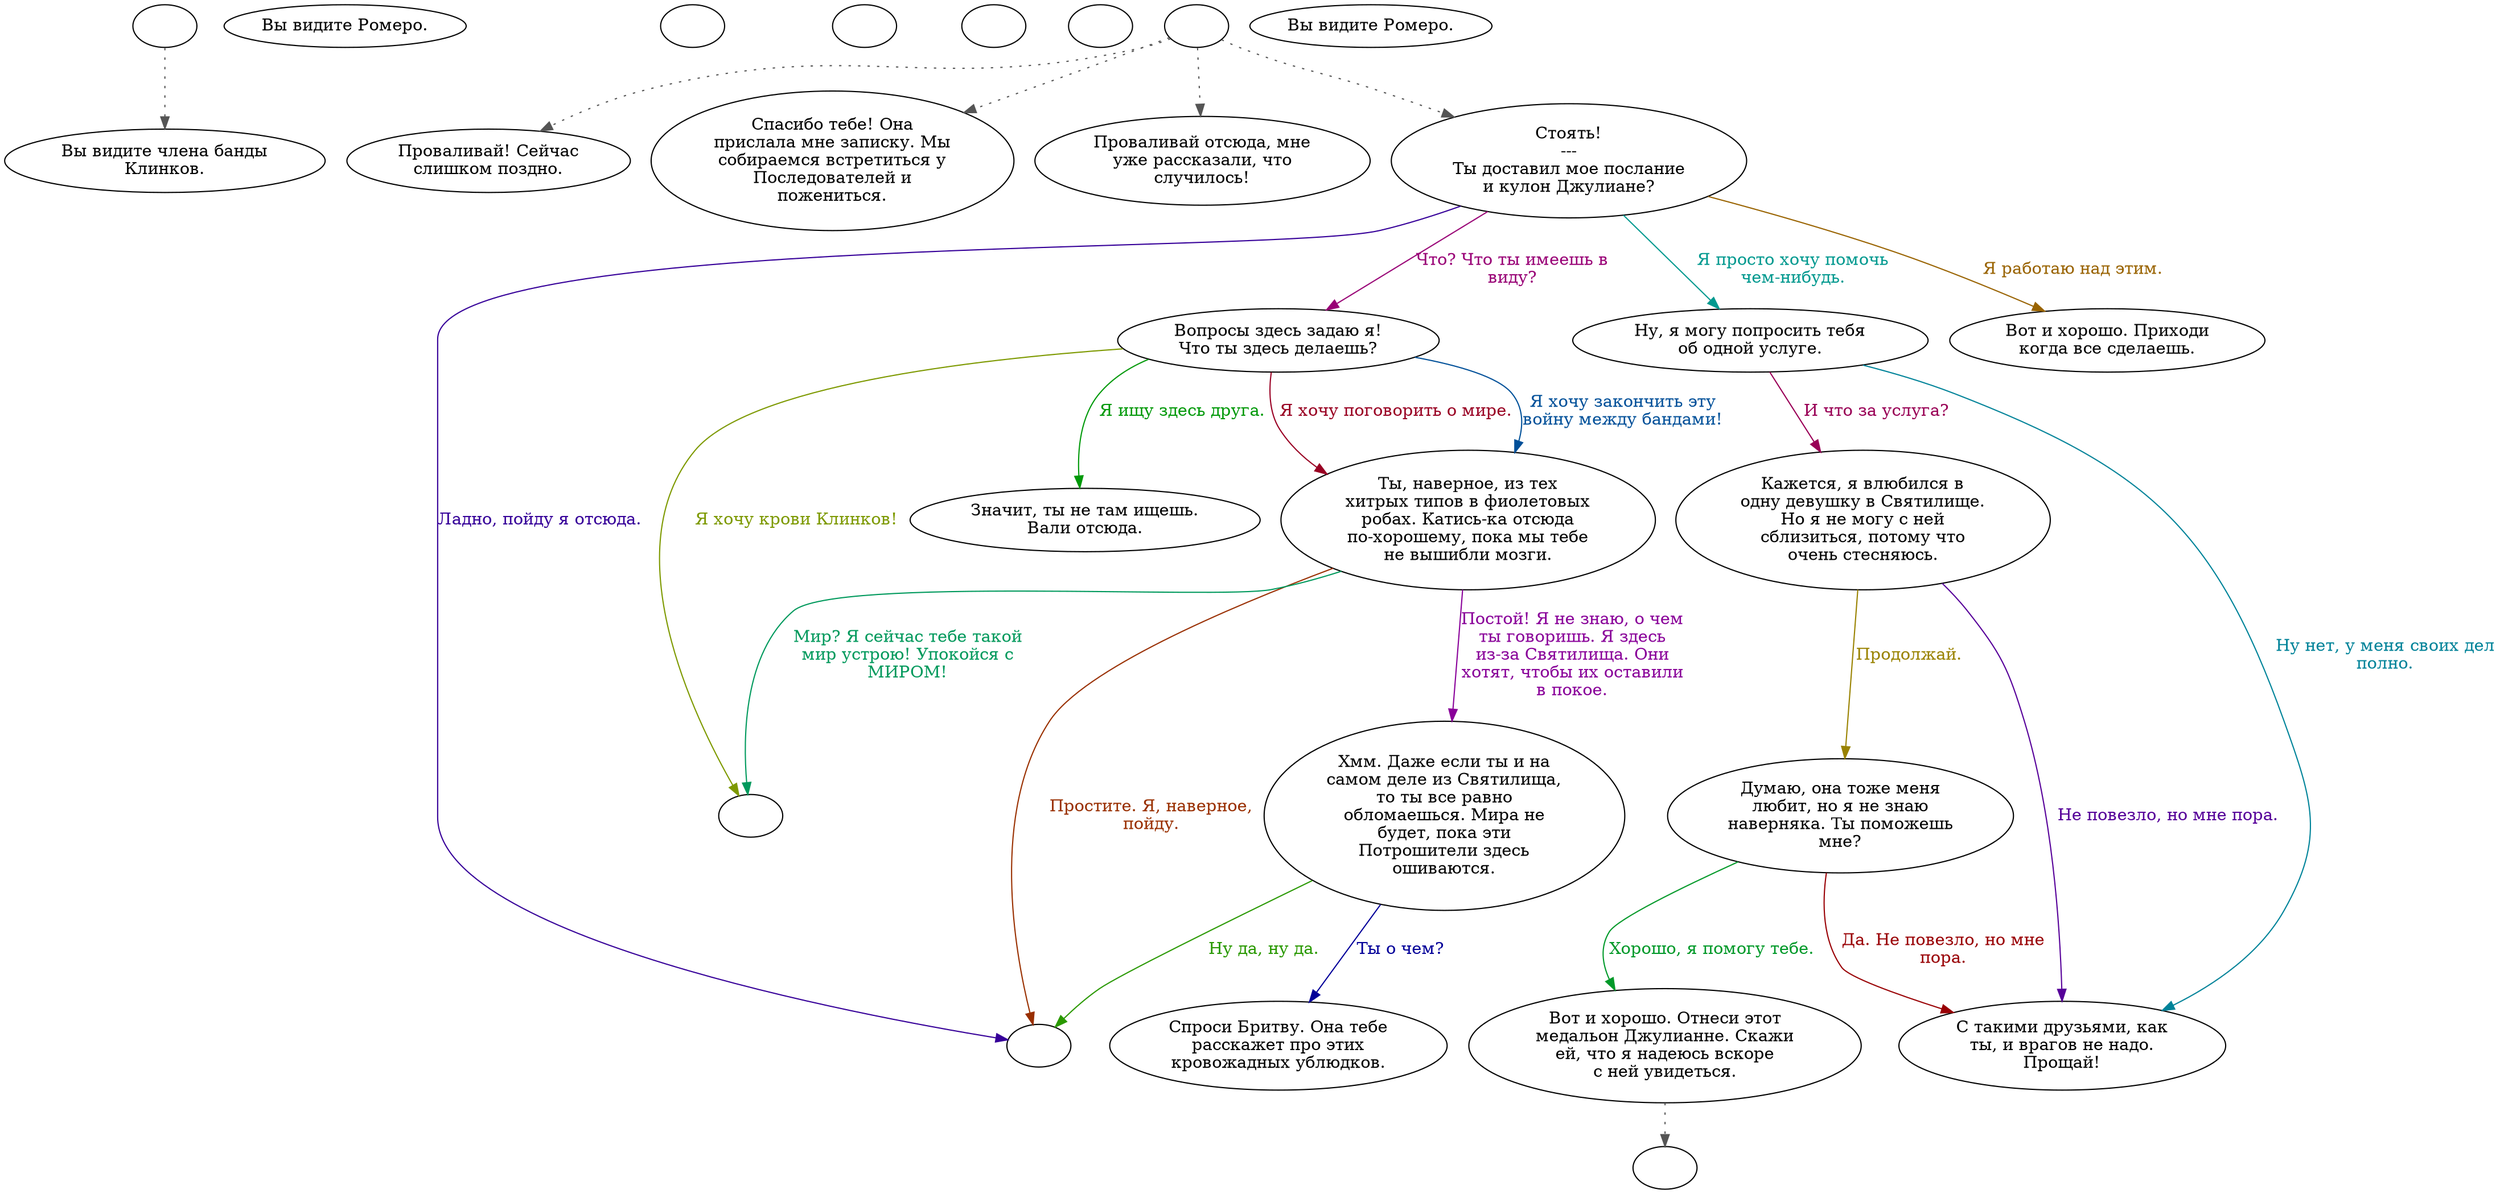 digraph romero {
  "start" [style=filled       fillcolor="#FFFFFF"       color="#000000"]
  "start" -> "description_p_proc" [style=dotted color="#555555"]
  "start" [label=""]
  "look_at_p_proc" [style=filled       fillcolor="#FFFFFF"       color="#000000"]
  "look_at_p_proc" [label="Вы видите Ромеро."]
  "description_p_proc" [style=filled       fillcolor="#FFFFFF"       color="#000000"]
  "description_p_proc" [label="Вы видите члена банды\nКлинков."]
  "critter_p_proc" [style=filled       fillcolor="#FFFFFF"       color="#000000"]
  "critter_p_proc" [label=""]
  "damage_p_proc" [style=filled       fillcolor="#FFFFFF"       color="#000000"]
  "damage_p_proc" [label=""]
  "pickup_p_proc" [style=filled       fillcolor="#FFFFFF"       color="#000000"]
  "pickup_p_proc" [label=""]
  "destroy_p_proc" [style=filled       fillcolor="#FFFFFF"       color="#000000"]
  "destroy_p_proc" [label=""]
  "talk_p_proc" [style=filled       fillcolor="#FFFFFF"       color="#000000"]
  "talk_p_proc" -> "Romero06" [style=dotted color="#555555"]
  "talk_p_proc" -> "Romero13" [style=dotted color="#555555"]
  "talk_p_proc" -> "Romero14" [style=dotted color="#555555"]
  "talk_p_proc" -> "Romero00" [style=dotted color="#555555"]
  "talk_p_proc" [label=""]
  "map_enter_p_proc" [style=filled       fillcolor="#FFFFFF"       color="#000000"]
  "map_enter_p_proc" [label="Вы видите Ромеро."]
  "Romero00" [style=filled       fillcolor="#FFFFFF"       color="#000000"]
  "Romero00" [label="Стоять!\n---\nТы доставил мое послание\nи кулон Джулиане?"]
  "Romero00" -> "Romero01" [label="Что? Что ты имеешь в\nвиду?" color="#990076" fontcolor="#990076"]
  "Romero00" -> "Romero07" [label="Я просто хочу помочь\nчем-нибудь." color="#00998F" fontcolor="#00998F"]
  "Romero00" -> "kulon" [label="Я работаю над этим." color="#996300" fontcolor="#996300"]
  "Romero00" -> "RomeroEnd" [label="Ладно, пойду я отсюда." color="#360099" fontcolor="#360099"]
  "Romero01" [style=filled       fillcolor="#FFFFFF"       color="#000000"]
  "Romero01" [label="Вопросы здесь задаю я!\nЧто ты здесь делаешь?"]
  "Romero01" -> "Romero02" [label="Я ищу здесь друга." color="#009909" fontcolor="#009909"]
  "Romero01" -> "Romero03" [label="Я хочу поговорить о мире." color="#990023" fontcolor="#990023"]
  "Romero01" -> "Romero03" [label="Я хочу закончить эту\nвойну между бандами!" color="#005099" fontcolor="#005099"]
  "Romero01" -> "RomeroCombat" [label="Я хочу крови Клинков!" color="#7D9900" fontcolor="#7D9900"]
  "Romero02" [style=filled       fillcolor="#FFFFFF"       color="#000000"]
  "Romero02" [label="Значит, ты не там ищешь.\nВали отсюда."]
  "Romero03" [style=filled       fillcolor="#FFFFFF"       color="#000000"]
  "Romero03" [label="Ты, наверное, из тех\nхитрых типов в фиолетовых\nробах. Катись-ка отсюда\nпо-хорошему, пока мы тебе\nне вышибли мозги."]
  "Romero03" -> "Romero04" [label="Постой! Я не знаю, о чем\nты говоришь. Я здесь\nиз-за Святилища. Они\nхотят, чтобы их оставили\nв покое." color="#890099" fontcolor="#890099"]
  "Romero03" -> "RomeroCombat" [label="Мир? Я сейчас тебе такой\nмир устрою! Упокойся с\nМИРОМ!" color="#00995C" fontcolor="#00995C"]
  "Romero03" -> "RomeroEnd" [label="Простите. Я, наверное,\nпойду." color="#992F00" fontcolor="#992F00"]
  "Romero04" [style=filled       fillcolor="#FFFFFF"       color="#000000"]
  "Romero04" [label="Хмм. Даже если ты и на\nсамом деле из Святилища,\nто ты все равно\nобломаешься. Мира не\nбудет, пока эти\nПотрошители здесь\nошиваются."]
  "Romero04" -> "Romero05" [label="Ты о чем?" color="#030099" fontcolor="#030099"]
  "Romero04" -> "RomeroEnd" [label="Ну да, ну да." color="#2A9900" fontcolor="#2A9900"]
  "Romero05" [style=filled       fillcolor="#FFFFFF"       color="#000000"]
  "Romero05" [label="Спроси Бритву. Она тебе\nрасскажет про этих\nкровожадных ублюдков."]
  "Romero06" [style=filled       fillcolor="#FFFFFF"       color="#000000"]
  "Romero06" [label="Проваливай! Сейчас\nслишком поздно."]
  "Romero07" [style=filled       fillcolor="#FFFFFF"       color="#000000"]
  "Romero07" [label="Ну, я могу попросить тебя\nоб одной услуге."]
  "Romero07" -> "Romero09" [label="И что за услуга?" color="#990056" fontcolor="#990056"]
  "Romero07" -> "Romero11" [label="Ну нет, у меня своих дел\nполно." color="#008399" fontcolor="#008399"]
  "Romero08" [style=filled       fillcolor="#FFFFFF"       color="#000000"]
  "Romero08" -> "GiveLocket" [style=dotted color="#555555"]
  "Romero08" [label="Вот и хорошо. Отнеси этот\nмедальон Джулианне. Скажи\nей, что я надеюсь вскоре\nс ней увидеться."]
  "Romero09" [style=filled       fillcolor="#FFFFFF"       color="#000000"]
  "Romero09" [label="Кажется, я влюбился в\nодну девушку в Святилище.\nНо я не могу с ней\nсблизиться, потому что\nочень стесняюсь."]
  "Romero09" -> "Romero12" [label="Продолжай." color="#998200" fontcolor="#998200"]
  "Romero09" -> "Romero11" [label="Не повезло, но мне пора." color="#560099" fontcolor="#560099"]
  "Romero11" [style=filled       fillcolor="#FFFFFF"       color="#000000"]
  "Romero11" [label="С такими друзьями, как\nты, и врагов не надо.\nПрощай!"]
  "Romero12" [style=filled       fillcolor="#FFFFFF"       color="#000000"]
  "Romero12" [label="Думаю, она тоже меня\nлюбит, но я не знаю\nнаверняка. Ты поможешь\nмне?"]
  "Romero12" -> "Romero08" [label="Хорошо, я помогу тебе." color="#009929" fontcolor="#009929"]
  "Romero12" -> "Romero11" [label="Да. Не повезло, но мне\nпора." color="#990004" fontcolor="#990004"]
  "Romero13" [style=filled       fillcolor="#FFFFFF"       color="#000000"]
  "Romero13" [label="Спасибо тебе! Она\nприслала мне записку. Мы\nсобираемся встретиться у\nПоследователей и\nпожениться."]
  "Romero14" [style=filled       fillcolor="#FFFFFF"       color="#000000"]
  "Romero14" [label="Проваливай отсюда, мне\nуже рассказали, что\nслучилось!"]
  "RomeroCombat" [style=filled       fillcolor="#FFFFFF"       color="#000000"]
  "RomeroCombat" [label=""]
  "RomeroEnd" [style=filled       fillcolor="#FFFFFF"       color="#000000"]
  "RomeroEnd" [label=""]
  "GiveLocket" [style=filled       fillcolor="#FFFFFF"       color="#000000"]
  "GiveLocket" [label=""]
  "kulon" [style=filled       fillcolor="#FFFFFF"       color="#000000"]
  "kulon" [label="Вот и хорошо. Приходи\nкогда все сделаешь."]
}